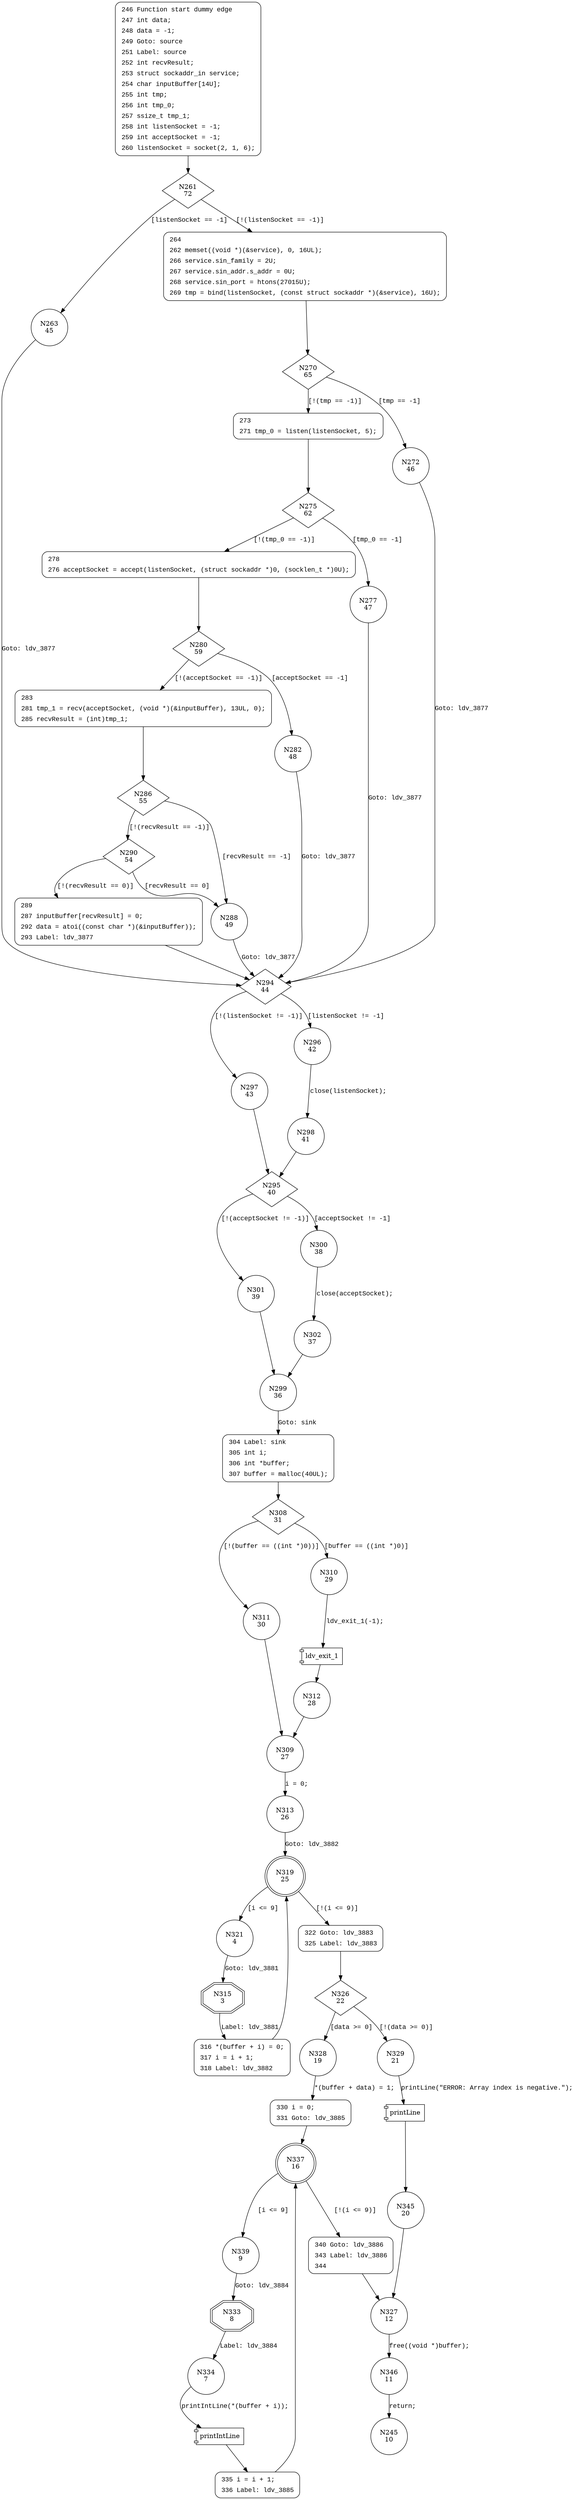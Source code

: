 digraph CWE122_Heap_Based_Buffer_Overflow__c_CWE129_listen_socket_18_bad {
261 [shape="diamond" label="N261\n72"]
263 [shape="circle" label="N263\n45"]
264 [shape="circle" label="N264\n71"]
270 [shape="diamond" label="N270\n65"]
272 [shape="circle" label="N272\n46"]
273 [shape="circle" label="N273\n64"]
275 [shape="diamond" label="N275\n62"]
277 [shape="circle" label="N277\n47"]
278 [shape="circle" label="N278\n61"]
280 [shape="diamond" label="N280\n59"]
282 [shape="circle" label="N282\n48"]
283 [shape="circle" label="N283\n58"]
286 [shape="diamond" label="N286\n55"]
288 [shape="circle" label="N288\n49"]
290 [shape="diamond" label="N290\n54"]
289 [shape="circle" label="N289\n53"]
294 [shape="diamond" label="N294\n44"]
296 [shape="circle" label="N296\n42"]
297 [shape="circle" label="N297\n43"]
295 [shape="diamond" label="N295\n40"]
300 [shape="circle" label="N300\n38"]
301 [shape="circle" label="N301\n39"]
299 [shape="circle" label="N299\n36"]
304 [shape="circle" label="N304\n35"]
308 [shape="diamond" label="N308\n31"]
310 [shape="circle" label="N310\n29"]
311 [shape="circle" label="N311\n30"]
309 [shape="circle" label="N309\n27"]
313 [shape="circle" label="N313\n26"]
319 [shape="doublecircle" label="N319\n25"]
321 [shape="circle" label="N321\n4"]
322 [shape="circle" label="N322\n24"]
326 [shape="diamond" label="N326\n22"]
328 [shape="circle" label="N328\n19"]
329 [shape="circle" label="N329\n21"]
345 [shape="circle" label="N345\n20"]
327 [shape="circle" label="N327\n12"]
346 [shape="circle" label="N346\n11"]
330 [shape="circle" label="N330\n18"]
337 [shape="doublecircle" label="N337\n16"]
339 [shape="circle" label="N339\n9"]
340 [shape="circle" label="N340\n15"]
333 [shape="doubleoctagon" label="N333\n8"]
334 [shape="circle" label="N334\n7"]
335 [shape="circle" label="N335\n6"]
315 [shape="doubleoctagon" label="N315\n3"]
316 [shape="circle" label="N316\n2"]
312 [shape="circle" label="N312\n28"]
302 [shape="circle" label="N302\n37"]
298 [shape="circle" label="N298\n41"]
245 [shape="circle" label="N245\n10"]
246 [style="filled,bold" penwidth="1" fillcolor="white" fontname="Courier New" shape="Mrecord" label=<<table border="0" cellborder="0" cellpadding="3" bgcolor="white"><tr><td align="right">246</td><td align="left">Function start dummy edge</td></tr><tr><td align="right">247</td><td align="left">int data;</td></tr><tr><td align="right">248</td><td align="left">data = -1;</td></tr><tr><td align="right">249</td><td align="left">Goto: source</td></tr><tr><td align="right">251</td><td align="left">Label: source</td></tr><tr><td align="right">252</td><td align="left">int recvResult;</td></tr><tr><td align="right">253</td><td align="left">struct sockaddr_in service;</td></tr><tr><td align="right">254</td><td align="left">char inputBuffer[14U];</td></tr><tr><td align="right">255</td><td align="left">int tmp;</td></tr><tr><td align="right">256</td><td align="left">int tmp_0;</td></tr><tr><td align="right">257</td><td align="left">ssize_t tmp_1;</td></tr><tr><td align="right">258</td><td align="left">int listenSocket = -1;</td></tr><tr><td align="right">259</td><td align="left">int acceptSocket = -1;</td></tr><tr><td align="right">260</td><td align="left">listenSocket = socket(2, 1, 6);</td></tr></table>>]
246 -> 261[label=""]
264 [style="filled,bold" penwidth="1" fillcolor="white" fontname="Courier New" shape="Mrecord" label=<<table border="0" cellborder="0" cellpadding="3" bgcolor="white"><tr><td align="right">264</td><td align="left"></td></tr><tr><td align="right">262</td><td align="left">memset((void *)(&amp;service), 0, 16UL);</td></tr><tr><td align="right">266</td><td align="left">service.sin_family = 2U;</td></tr><tr><td align="right">267</td><td align="left">service.sin_addr.s_addr = 0U;</td></tr><tr><td align="right">268</td><td align="left">service.sin_port = htons(27015U);</td></tr><tr><td align="right">269</td><td align="left">tmp = bind(listenSocket, (const struct sockaddr *)(&amp;service), 16U);</td></tr></table>>]
264 -> 270[label=""]
273 [style="filled,bold" penwidth="1" fillcolor="white" fontname="Courier New" shape="Mrecord" label=<<table border="0" cellborder="0" cellpadding="3" bgcolor="white"><tr><td align="right">273</td><td align="left"></td></tr><tr><td align="right">271</td><td align="left">tmp_0 = listen(listenSocket, 5);</td></tr></table>>]
273 -> 275[label=""]
278 [style="filled,bold" penwidth="1" fillcolor="white" fontname="Courier New" shape="Mrecord" label=<<table border="0" cellborder="0" cellpadding="3" bgcolor="white"><tr><td align="right">278</td><td align="left"></td></tr><tr><td align="right">276</td><td align="left">acceptSocket = accept(listenSocket, (struct sockaddr *)0, (socklen_t *)0U);</td></tr></table>>]
278 -> 280[label=""]
283 [style="filled,bold" penwidth="1" fillcolor="white" fontname="Courier New" shape="Mrecord" label=<<table border="0" cellborder="0" cellpadding="3" bgcolor="white"><tr><td align="right">283</td><td align="left"></td></tr><tr><td align="right">281</td><td align="left">tmp_1 = recv(acceptSocket, (void *)(&amp;inputBuffer), 13UL, 0);</td></tr><tr><td align="right">285</td><td align="left">recvResult = (int)tmp_1;</td></tr></table>>]
283 -> 286[label=""]
289 [style="filled,bold" penwidth="1" fillcolor="white" fontname="Courier New" shape="Mrecord" label=<<table border="0" cellborder="0" cellpadding="3" bgcolor="white"><tr><td align="right">289</td><td align="left"></td></tr><tr><td align="right">287</td><td align="left">inputBuffer[recvResult] = 0;</td></tr><tr><td align="right">292</td><td align="left">data = atoi((const char *)(&amp;inputBuffer));</td></tr><tr><td align="right">293</td><td align="left">Label: ldv_3877</td></tr></table>>]
289 -> 294[label=""]
304 [style="filled,bold" penwidth="1" fillcolor="white" fontname="Courier New" shape="Mrecord" label=<<table border="0" cellborder="0" cellpadding="3" bgcolor="white"><tr><td align="right">304</td><td align="left">Label: sink</td></tr><tr><td align="right">305</td><td align="left">int i;</td></tr><tr><td align="right">306</td><td align="left">int *buffer;</td></tr><tr><td align="right">307</td><td align="left">buffer = malloc(40UL);</td></tr></table>>]
304 -> 308[label=""]
322 [style="filled,bold" penwidth="1" fillcolor="white" fontname="Courier New" shape="Mrecord" label=<<table border="0" cellborder="0" cellpadding="3" bgcolor="white"><tr><td align="right">322</td><td align="left">Goto: ldv_3883</td></tr><tr><td align="right">325</td><td align="left">Label: ldv_3883</td></tr></table>>]
322 -> 326[label=""]
330 [style="filled,bold" penwidth="1" fillcolor="white" fontname="Courier New" shape="Mrecord" label=<<table border="0" cellborder="0" cellpadding="3" bgcolor="white"><tr><td align="right">330</td><td align="left">i = 0;</td></tr><tr><td align="right">331</td><td align="left">Goto: ldv_3885</td></tr></table>>]
330 -> 337[label=""]
340 [style="filled,bold" penwidth="1" fillcolor="white" fontname="Courier New" shape="Mrecord" label=<<table border="0" cellborder="0" cellpadding="3" bgcolor="white"><tr><td align="right">340</td><td align="left">Goto: ldv_3886</td></tr><tr><td align="right">343</td><td align="left">Label: ldv_3886</td></tr><tr><td align="right">344</td><td align="left"></td></tr></table>>]
340 -> 327[label=""]
335 [style="filled,bold" penwidth="1" fillcolor="white" fontname="Courier New" shape="Mrecord" label=<<table border="0" cellborder="0" cellpadding="3" bgcolor="white"><tr><td align="right">335</td><td align="left">i = i + 1;</td></tr><tr><td align="right">336</td><td align="left">Label: ldv_3885</td></tr></table>>]
335 -> 337[label=""]
316 [style="filled,bold" penwidth="1" fillcolor="white" fontname="Courier New" shape="Mrecord" label=<<table border="0" cellborder="0" cellpadding="3" bgcolor="white"><tr><td align="right">316</td><td align="left">*(buffer + i) = 0;</td></tr><tr><td align="right">317</td><td align="left">i = i + 1;</td></tr><tr><td align="right">318</td><td align="left">Label: ldv_3882</td></tr></table>>]
316 -> 319[label=""]
261 -> 263 [label="[listenSocket == -1]" fontname="Courier New"]
261 -> 264 [label="[!(listenSocket == -1)]" fontname="Courier New"]
270 -> 272 [label="[tmp == -1]" fontname="Courier New"]
270 -> 273 [label="[!(tmp == -1)]" fontname="Courier New"]
275 -> 277 [label="[tmp_0 == -1]" fontname="Courier New"]
275 -> 278 [label="[!(tmp_0 == -1)]" fontname="Courier New"]
280 -> 282 [label="[acceptSocket == -1]" fontname="Courier New"]
280 -> 283 [label="[!(acceptSocket == -1)]" fontname="Courier New"]
286 -> 288 [label="[recvResult == -1]" fontname="Courier New"]
286 -> 290 [label="[!(recvResult == -1)]" fontname="Courier New"]
290 -> 288 [label="[recvResult == 0]" fontname="Courier New"]
290 -> 289 [label="[!(recvResult == 0)]" fontname="Courier New"]
294 -> 296 [label="[listenSocket != -1]" fontname="Courier New"]
294 -> 297 [label="[!(listenSocket != -1)]" fontname="Courier New"]
295 -> 300 [label="[acceptSocket != -1]" fontname="Courier New"]
295 -> 301 [label="[!(acceptSocket != -1)]" fontname="Courier New"]
299 -> 304 [label="Goto: sink" fontname="Courier New"]
308 -> 310 [label="[buffer == ((int *)0)]" fontname="Courier New"]
308 -> 311 [label="[!(buffer == ((int *)0))]" fontname="Courier New"]
309 -> 313 [label="i = 0;" fontname="Courier New"]
319 -> 321 [label="[i <= 9]" fontname="Courier New"]
319 -> 322 [label="[!(i <= 9)]" fontname="Courier New"]
326 -> 328 [label="[data >= 0]" fontname="Courier New"]
326 -> 329 [label="[!(data >= 0)]" fontname="Courier New"]
100020 [shape="component" label="printLine"]
329 -> 100020 [label="printLine(\"ERROR: Array index is negative.\");" fontname="Courier New"]
100020 -> 345 [label="" fontname="Courier New"]
327 -> 346 [label="free((void *)buffer);" fontname="Courier New"]
328 -> 330 [label="*(buffer + data) = 1;" fontname="Courier New"]
337 -> 339 [label="[i <= 9]" fontname="Courier New"]
337 -> 340 [label="[!(i <= 9)]" fontname="Courier New"]
339 -> 333 [label="Goto: ldv_3884" fontname="Courier New"]
333 -> 334 [label="Label: ldv_3884" fontname="Courier New"]
100021 [shape="component" label="printIntLine"]
334 -> 100021 [label="printIntLine(*(buffer + i));" fontname="Courier New"]
100021 -> 335 [label="" fontname="Courier New"]
321 -> 315 [label="Goto: ldv_3881" fontname="Courier New"]
315 -> 316 [label="Label: ldv_3881" fontname="Courier New"]
100022 [shape="component" label="ldv_exit_1"]
310 -> 100022 [label="ldv_exit_1(-1);" fontname="Courier New"]
100022 -> 312 [label="" fontname="Courier New"]
300 -> 302 [label="close(acceptSocket);" fontname="Courier New"]
296 -> 298 [label="close(listenSocket);" fontname="Courier New"]
288 -> 294 [label="Goto: ldv_3877" fontname="Courier New"]
277 -> 294 [label="Goto: ldv_3877" fontname="Courier New"]
263 -> 294 [label="Goto: ldv_3877" fontname="Courier New"]
297 -> 295 [label="" fontname="Courier New"]
301 -> 299 [label="" fontname="Courier New"]
311 -> 309 [label="" fontname="Courier New"]
313 -> 319 [label="Goto: ldv_3882" fontname="Courier New"]
345 -> 327 [label="" fontname="Courier New"]
346 -> 245 [label="return;" fontname="Courier New"]
312 -> 309 [label="" fontname="Courier New"]
302 -> 299 [label="" fontname="Courier New"]
298 -> 295 [label="" fontname="Courier New"]
282 -> 294 [label="Goto: ldv_3877" fontname="Courier New"]
272 -> 294 [label="Goto: ldv_3877" fontname="Courier New"]
}